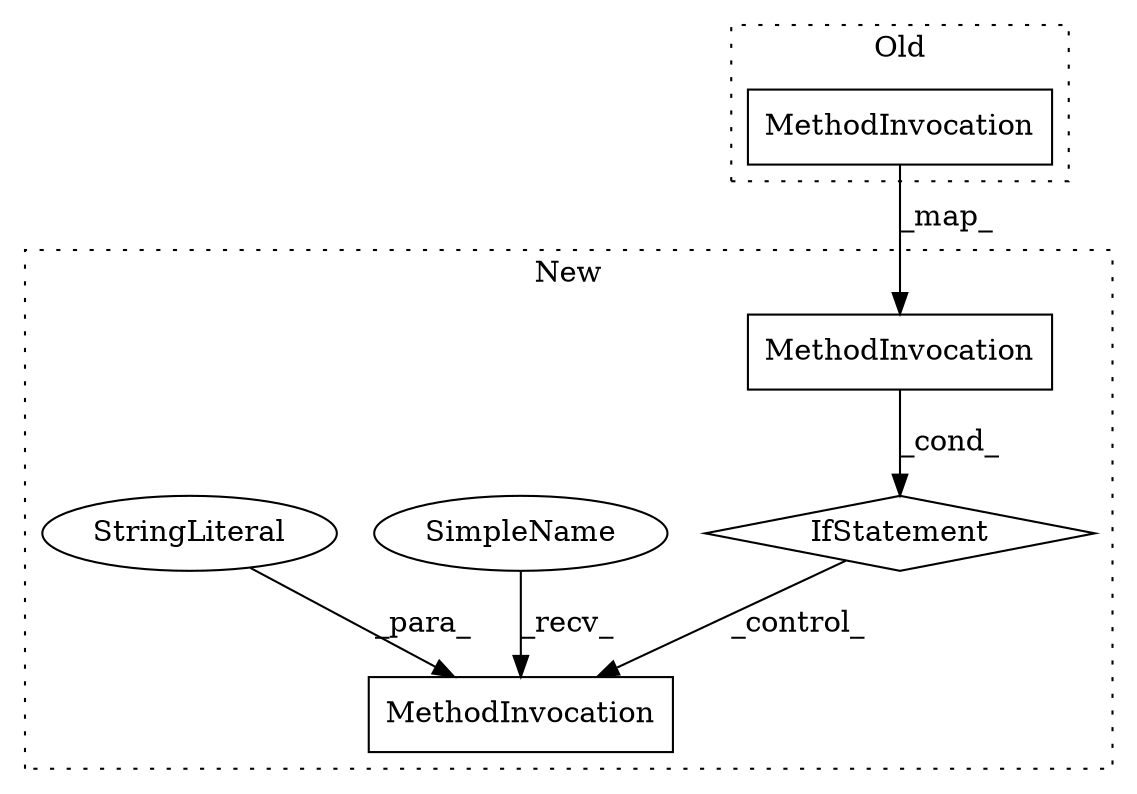 digraph G {
subgraph cluster0 {
4 [label="MethodInvocation" a="32" s="6617,6673" l="15,1" shape="box"];
label = "Old";
style="dotted";
}
subgraph cluster1 {
1 [label="IfStatement" a="25" s="8797,8870" l="4,10" shape="diamond"];
2 [label="MethodInvocation" a="32" s="8813,8869" l="15,1" shape="box"];
3 [label="MethodInvocation" a="32" s="8993,9034" l="4,1" shape="box"];
5 [label="SimpleName" a="42" s="8987" l="5" shape="ellipse"];
6 [label="StringLiteral" a="45" s="8997" l="37" shape="ellipse"];
label = "New";
style="dotted";
}
1 -> 3 [label="_control_"];
2 -> 1 [label="_cond_"];
4 -> 2 [label="_map_"];
5 -> 3 [label="_recv_"];
6 -> 3 [label="_para_"];
}